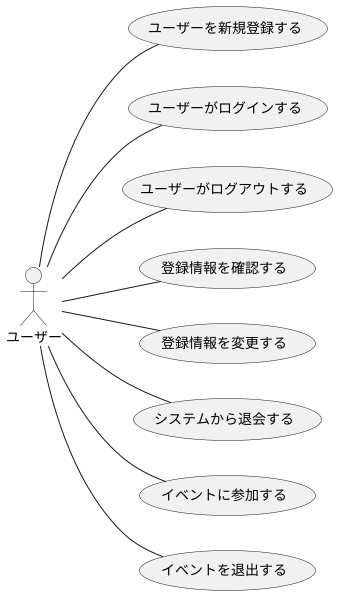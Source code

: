 @startuml user_usecase(1)

left to right direction
actor ユーザー

ユーザー -- (ユーザーを新規登録する)
ユーザー -- (ユーザーがログインする)
ユーザー -- (ユーザーがログアウトする)
ユーザー -- (登録情報を確認する)
ユーザー -- (登録情報を変更する)
ユーザー -- (システムから退会する)
ユーザー -- (イベントに参加する)
ユーザー -- (イベントを退出する)


@enduml

